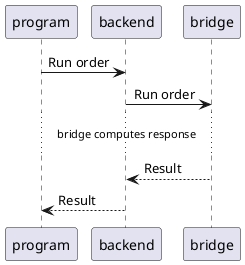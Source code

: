 ' Just the simple path
@startuml happy-path.png
participant program
participant backend
participant bridge

program -> backend: Run order
backend -> bridge: Run order
... bridge computes response ...
backend <-- bridge: Result
program <-- backend: Result
@enduml

@startuml long-running-operation.png
participant program
participant backend
participant bridge

program -> backend: Run order
backend -> bridge: Run order
... bridge computes response ...
backend -> bridge: Still running?
backend <-- bridge: Yes
... bridge still computes response ...
backend <-- bridge: Result
program <-- backend: Result
@enduml

@startuml failed-operation.png
participant program
participant backend
participant bridge

program -> backend: Run order
backend -> bridge: Run order
... bridge fails ...
backend -> bridge: Still running?
backend <-- bridge: No
program <-- backend: Error
@enduml


@startuml error-on-connection-to-bridge.png
participant program
participant backend
participant bridge

program -> backend: Run order
backend -> bridge: Run order
... bridge connection fails silently ...
backend -X bridge: Still running?
... Timeout time passes ...
program <-- backend: Error
@enduml

@startuml disconnection-to-bridge.png
participant program
participant backend
participant bridge

program -> backend: Run order
backend -> bridge: Run order
... bridge connection fails ...
backend -> backend: Connection failed
program <-- backend: Error
@enduml

@startuml too-long-running-operation.png
participant program
participant backend
participant bridge

program -> backend: Run order
backend -> bridge: Run order
... bridge computes response ...
backend -> bridge: Still running?
backend <-- bridge: Yes
... this repeats MaxTimeouts ...
program <-- backend: Result
backend -> bridge: Cancel

@enduml


@startuml no-bridge-running.png
participant program
participant backend
participant bridge

program -> backend: Run order
destroy bridge

program <-- backend: Error
@enduml
